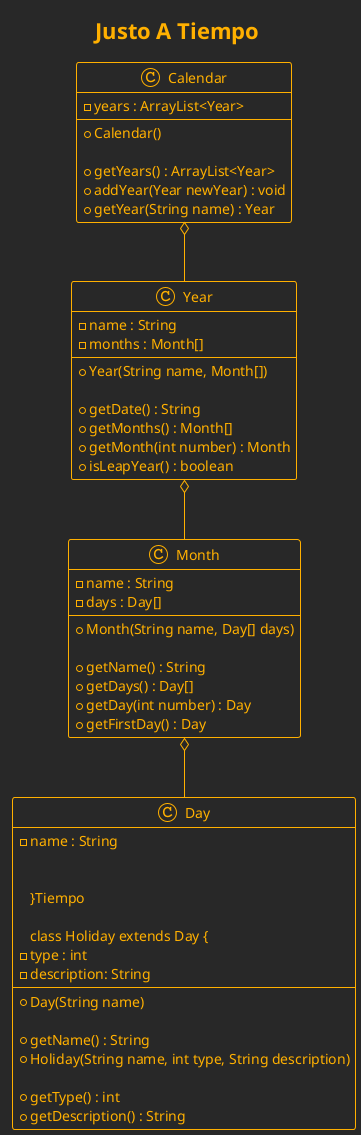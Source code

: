 @startuml
!theme crt-amber

title Justo A Tiempo

class Calendar {
  -years : ArrayList<Year>
  
  +Calendar()
  
  +getYears() : ArrayList<Year>
  +addYear(Year newYear) : void
  +getYear(String name) : Year
}

class Year {
  -name : String
  -months : Month[]
  
  +Year(String name, Month[])
  
  +getDate() : String
  +getMonths() : Month[]
  +getMonth(int number) : Month
  +isLeapYear() : boolean
}

class Month {
  -name : String
  -days : Day[]
  
  +Month(String name, Day[] days)
  
  +getName() : String
  +getDays() : Day[]
  +getDay(int number) : Day
  +getFirstDay() : Day
}

class Day {
  -name : String
  
  +Day(String name)
  
  +getName() : String
}Tiempo

class Holiday extends Day {
  -type : int
  -description: String
  
  +Holiday(String name, int type, String description)

  +getType() : int
  +getDescription() : String
}

Calendar o-- Year
Year o-- Month
Month o-- Day

@enduml